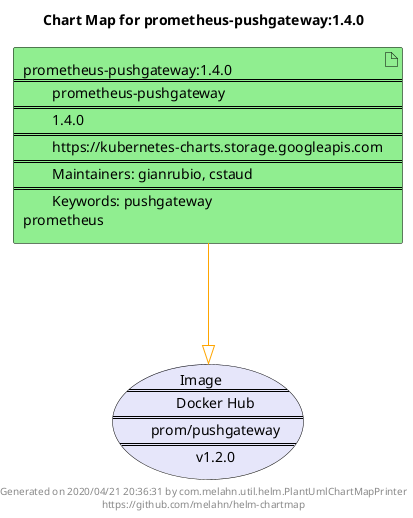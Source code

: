 @startuml
skinparam linetype ortho
skinparam backgroundColor white
skinparam usecaseBorderColor black
skinparam usecaseArrowColor LightSlateGray
skinparam artifactBorderColor black
skinparam artifactArrowColor LightSlateGray

title Chart Map for prometheus-pushgateway:1.4.0

'There is one referenced Helm Chart
artifact "prometheus-pushgateway:1.4.0\n====\n\tprometheus-pushgateway\n====\n\t1.4.0\n====\n\thttps://kubernetes-charts.storage.googleapis.com\n====\n\tMaintainers: gianrubio, cstaud\n====\n\tKeywords: pushgateway\nprometheus" as prometheus_pushgateway_1_4_0 #LightGreen

'There is one referenced Docker Image
usecase "Image\n====\n\tDocker Hub\n====\n\tprom/pushgateway\n====\n\tv1.2.0" as prom_pushgateway_v1_2_0 #Lavender

'Chart Dependencies
prometheus_pushgateway_1_4_0--[#orange]-|>prom_pushgateway_v1_2_0

center footer Generated on 2020/04/21 20:36:31 by com.melahn.util.helm.PlantUmlChartMapPrinter\nhttps://github.com/melahn/helm-chartmap
@enduml
